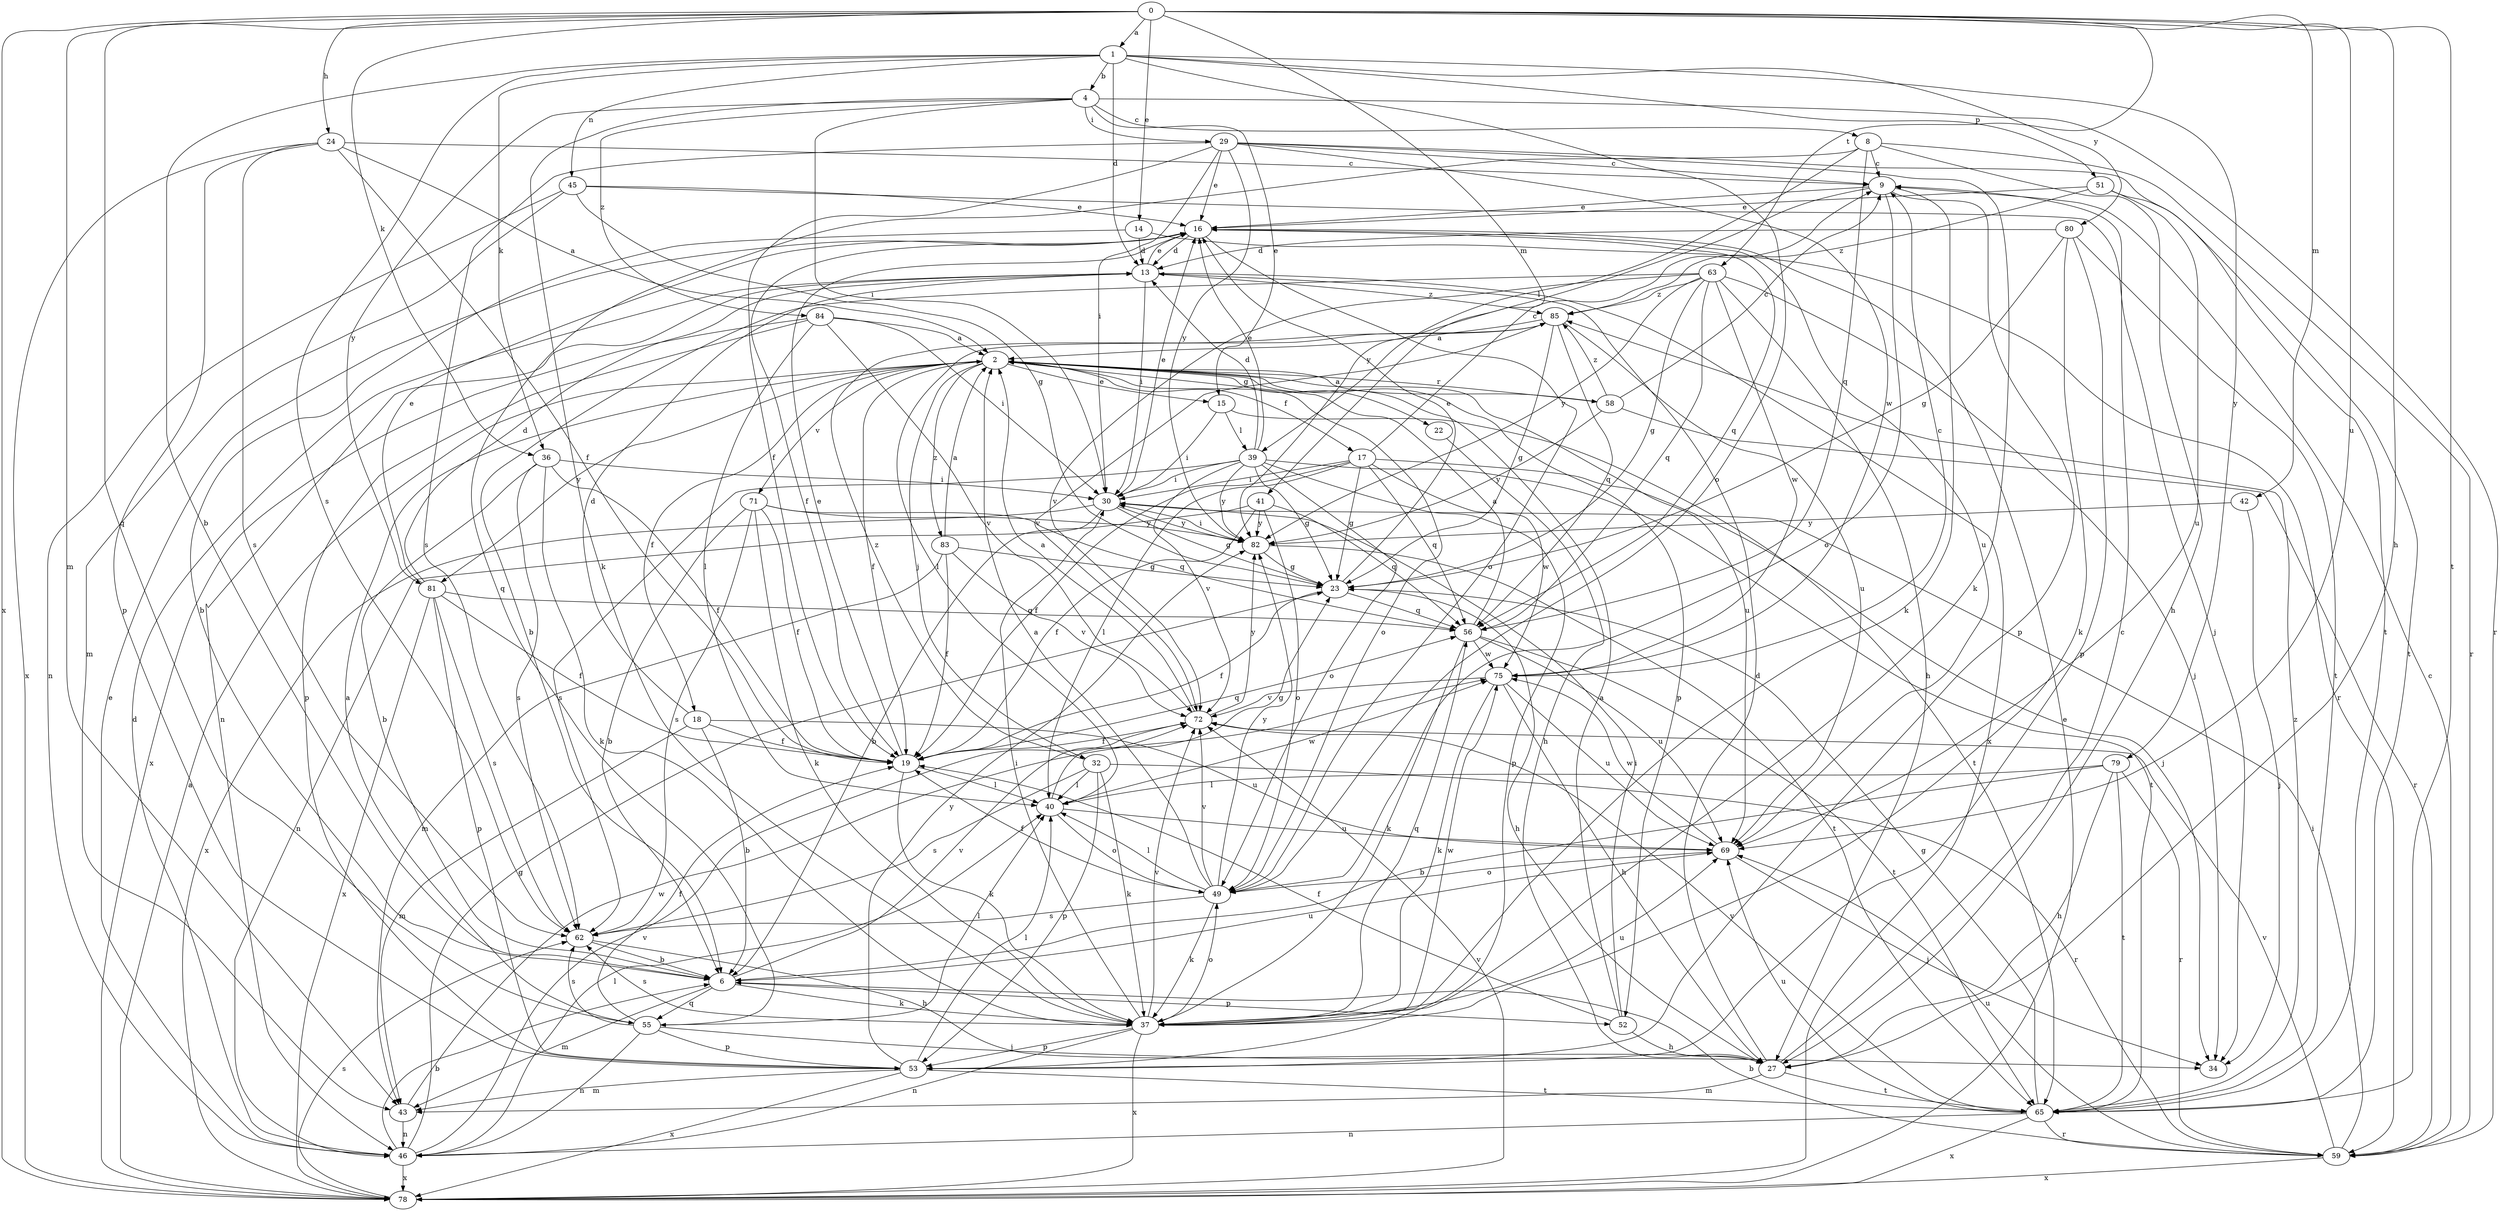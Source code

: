 strict digraph  {
0;
1;
2;
4;
6;
8;
9;
13;
14;
15;
16;
17;
18;
19;
22;
23;
24;
27;
29;
30;
32;
34;
36;
37;
39;
40;
41;
42;
43;
45;
46;
49;
51;
52;
53;
55;
56;
58;
59;
62;
63;
65;
69;
71;
72;
75;
78;
79;
80;
81;
82;
83;
84;
85;
0 -> 1  [label=a];
0 -> 14  [label=e];
0 -> 24  [label=h];
0 -> 27  [label=h];
0 -> 36  [label=k];
0 -> 41  [label=m];
0 -> 42  [label=m];
0 -> 43  [label=m];
0 -> 55  [label=q];
0 -> 63  [label=t];
0 -> 65  [label=t];
0 -> 69  [label=u];
0 -> 78  [label=x];
1 -> 4  [label=b];
1 -> 6  [label=b];
1 -> 13  [label=d];
1 -> 36  [label=k];
1 -> 45  [label=n];
1 -> 49  [label=o];
1 -> 51  [label=p];
1 -> 62  [label=s];
1 -> 79  [label=y];
1 -> 80  [label=y];
2 -> 15  [label=e];
2 -> 17  [label=f];
2 -> 18  [label=f];
2 -> 19  [label=f];
2 -> 22  [label=g];
2 -> 32  [label=j];
2 -> 49  [label=o];
2 -> 52  [label=p];
2 -> 58  [label=r];
2 -> 69  [label=u];
2 -> 71  [label=v];
2 -> 81  [label=y];
2 -> 83  [label=z];
4 -> 8  [label=c];
4 -> 15  [label=e];
4 -> 29  [label=i];
4 -> 30  [label=i];
4 -> 37  [label=k];
4 -> 59  [label=r];
4 -> 81  [label=y];
4 -> 84  [label=z];
6 -> 37  [label=k];
6 -> 43  [label=m];
6 -> 52  [label=p];
6 -> 55  [label=q];
6 -> 69  [label=u];
6 -> 72  [label=v];
8 -> 9  [label=c];
8 -> 27  [label=h];
8 -> 39  [label=l];
8 -> 55  [label=q];
8 -> 56  [label=q];
8 -> 59  [label=r];
9 -> 16  [label=e];
9 -> 37  [label=k];
9 -> 49  [label=o];
9 -> 53  [label=p];
9 -> 82  [label=y];
13 -> 16  [label=e];
13 -> 30  [label=i];
13 -> 46  [label=n];
13 -> 78  [label=x];
13 -> 85  [label=z];
14 -> 6  [label=b];
14 -> 13  [label=d];
14 -> 59  [label=r];
15 -> 30  [label=i];
15 -> 39  [label=l];
15 -> 65  [label=t];
16 -> 13  [label=d];
16 -> 19  [label=f];
16 -> 49  [label=o];
16 -> 56  [label=q];
16 -> 69  [label=u];
17 -> 9  [label=c];
17 -> 19  [label=f];
17 -> 23  [label=g];
17 -> 30  [label=i];
17 -> 34  [label=j];
17 -> 40  [label=l];
17 -> 56  [label=q];
17 -> 75  [label=w];
18 -> 6  [label=b];
18 -> 13  [label=d];
18 -> 19  [label=f];
18 -> 43  [label=m];
18 -> 69  [label=u];
19 -> 16  [label=e];
19 -> 37  [label=k];
19 -> 40  [label=l];
19 -> 56  [label=q];
22 -> 27  [label=h];
23 -> 16  [label=e];
23 -> 19  [label=f];
23 -> 27  [label=h];
23 -> 56  [label=q];
24 -> 2  [label=a];
24 -> 9  [label=c];
24 -> 19  [label=f];
24 -> 53  [label=p];
24 -> 62  [label=s];
24 -> 78  [label=x];
27 -> 9  [label=c];
27 -> 13  [label=d];
27 -> 43  [label=m];
27 -> 65  [label=t];
29 -> 9  [label=c];
29 -> 16  [label=e];
29 -> 19  [label=f];
29 -> 30  [label=i];
29 -> 37  [label=k];
29 -> 62  [label=s];
29 -> 65  [label=t];
29 -> 75  [label=w];
29 -> 82  [label=y];
30 -> 16  [label=e];
30 -> 23  [label=g];
30 -> 46  [label=n];
30 -> 78  [label=x];
30 -> 82  [label=y];
32 -> 37  [label=k];
32 -> 40  [label=l];
32 -> 53  [label=p];
32 -> 59  [label=r];
32 -> 62  [label=s];
32 -> 85  [label=z];
36 -> 6  [label=b];
36 -> 19  [label=f];
36 -> 30  [label=i];
36 -> 37  [label=k];
36 -> 62  [label=s];
37 -> 30  [label=i];
37 -> 46  [label=n];
37 -> 49  [label=o];
37 -> 53  [label=p];
37 -> 56  [label=q];
37 -> 62  [label=s];
37 -> 69  [label=u];
37 -> 72  [label=v];
37 -> 75  [label=w];
37 -> 78  [label=x];
39 -> 13  [label=d];
39 -> 16  [label=e];
39 -> 23  [label=g];
39 -> 30  [label=i];
39 -> 49  [label=o];
39 -> 53  [label=p];
39 -> 62  [label=s];
39 -> 65  [label=t];
39 -> 72  [label=v];
39 -> 82  [label=y];
40 -> 23  [label=g];
40 -> 49  [label=o];
40 -> 69  [label=u];
40 -> 75  [label=w];
41 -> 6  [label=b];
41 -> 19  [label=f];
41 -> 49  [label=o];
41 -> 56  [label=q];
41 -> 82  [label=y];
42 -> 34  [label=j];
42 -> 82  [label=y];
43 -> 46  [label=n];
43 -> 75  [label=w];
45 -> 16  [label=e];
45 -> 23  [label=g];
45 -> 34  [label=j];
45 -> 43  [label=m];
45 -> 46  [label=n];
46 -> 6  [label=b];
46 -> 13  [label=d];
46 -> 16  [label=e];
46 -> 23  [label=g];
46 -> 40  [label=l];
46 -> 72  [label=v];
46 -> 78  [label=x];
49 -> 2  [label=a];
49 -> 19  [label=f];
49 -> 37  [label=k];
49 -> 40  [label=l];
49 -> 62  [label=s];
49 -> 72  [label=v];
49 -> 82  [label=y];
51 -> 16  [label=e];
51 -> 65  [label=t];
51 -> 69  [label=u];
51 -> 85  [label=z];
52 -> 2  [label=a];
52 -> 19  [label=f];
52 -> 27  [label=h];
52 -> 30  [label=i];
53 -> 40  [label=l];
53 -> 43  [label=m];
53 -> 65  [label=t];
53 -> 78  [label=x];
53 -> 82  [label=y];
55 -> 2  [label=a];
55 -> 19  [label=f];
55 -> 34  [label=j];
55 -> 40  [label=l];
55 -> 46  [label=n];
55 -> 53  [label=p];
55 -> 62  [label=s];
56 -> 2  [label=a];
56 -> 37  [label=k];
56 -> 65  [label=t];
56 -> 69  [label=u];
56 -> 75  [label=w];
58 -> 2  [label=a];
58 -> 9  [label=c];
58 -> 59  [label=r];
58 -> 82  [label=y];
58 -> 85  [label=z];
59 -> 6  [label=b];
59 -> 9  [label=c];
59 -> 30  [label=i];
59 -> 69  [label=u];
59 -> 72  [label=v];
59 -> 78  [label=x];
62 -> 6  [label=b];
62 -> 27  [label=h];
63 -> 6  [label=b];
63 -> 23  [label=g];
63 -> 27  [label=h];
63 -> 34  [label=j];
63 -> 56  [label=q];
63 -> 72  [label=v];
63 -> 75  [label=w];
63 -> 82  [label=y];
63 -> 85  [label=z];
65 -> 23  [label=g];
65 -> 46  [label=n];
65 -> 59  [label=r];
65 -> 69  [label=u];
65 -> 72  [label=v];
65 -> 78  [label=x];
65 -> 85  [label=z];
69 -> 34  [label=j];
69 -> 49  [label=o];
69 -> 75  [label=w];
71 -> 6  [label=b];
71 -> 19  [label=f];
71 -> 37  [label=k];
71 -> 56  [label=q];
71 -> 62  [label=s];
71 -> 82  [label=y];
72 -> 2  [label=a];
72 -> 19  [label=f];
72 -> 82  [label=y];
75 -> 9  [label=c];
75 -> 27  [label=h];
75 -> 37  [label=k];
75 -> 69  [label=u];
75 -> 72  [label=v];
78 -> 2  [label=a];
78 -> 16  [label=e];
78 -> 62  [label=s];
78 -> 72  [label=v];
79 -> 6  [label=b];
79 -> 27  [label=h];
79 -> 40  [label=l];
79 -> 59  [label=r];
79 -> 65  [label=t];
80 -> 13  [label=d];
80 -> 23  [label=g];
80 -> 37  [label=k];
80 -> 53  [label=p];
80 -> 65  [label=t];
81 -> 13  [label=d];
81 -> 16  [label=e];
81 -> 19  [label=f];
81 -> 53  [label=p];
81 -> 56  [label=q];
81 -> 62  [label=s];
81 -> 78  [label=x];
82 -> 23  [label=g];
82 -> 30  [label=i];
82 -> 65  [label=t];
83 -> 2  [label=a];
83 -> 19  [label=f];
83 -> 23  [label=g];
83 -> 43  [label=m];
83 -> 72  [label=v];
84 -> 2  [label=a];
84 -> 30  [label=i];
84 -> 40  [label=l];
84 -> 53  [label=p];
84 -> 72  [label=v];
84 -> 78  [label=x];
85 -> 2  [label=a];
85 -> 23  [label=g];
85 -> 40  [label=l];
85 -> 56  [label=q];
85 -> 69  [label=u];
85 -> 72  [label=v];
}
